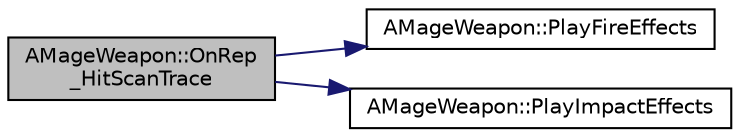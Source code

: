 digraph "AMageWeapon::OnRep_HitScanTrace"
{
 // LATEX_PDF_SIZE
  edge [fontname="Helvetica",fontsize="10",labelfontname="Helvetica",labelfontsize="10"];
  node [fontname="Helvetica",fontsize="10",shape=record];
  rankdir="LR";
  Node1 [label="AMageWeapon::OnRep\l_HitScanTrace",height=0.2,width=0.4,color="black", fillcolor="grey75", style="filled", fontcolor="black",tooltip=" "];
  Node1 -> Node2 [color="midnightblue",fontsize="10",style="solid",fontname="Helvetica"];
  Node2 [label="AMageWeapon::PlayFireEffects",height=0.2,width=0.4,color="black", fillcolor="white", style="filled",URL="$class_a_mage_weapon.html#af09f26cf32ebed9173065b84b4c91d14",tooltip=" "];
  Node1 -> Node3 [color="midnightblue",fontsize="10",style="solid",fontname="Helvetica"];
  Node3 [label="AMageWeapon::PlayImpactEffects",height=0.2,width=0.4,color="black", fillcolor="white", style="filled",URL="$class_a_mage_weapon.html#a30142bd5ac1ab66876c5aaac1563d823",tooltip=" "];
}
